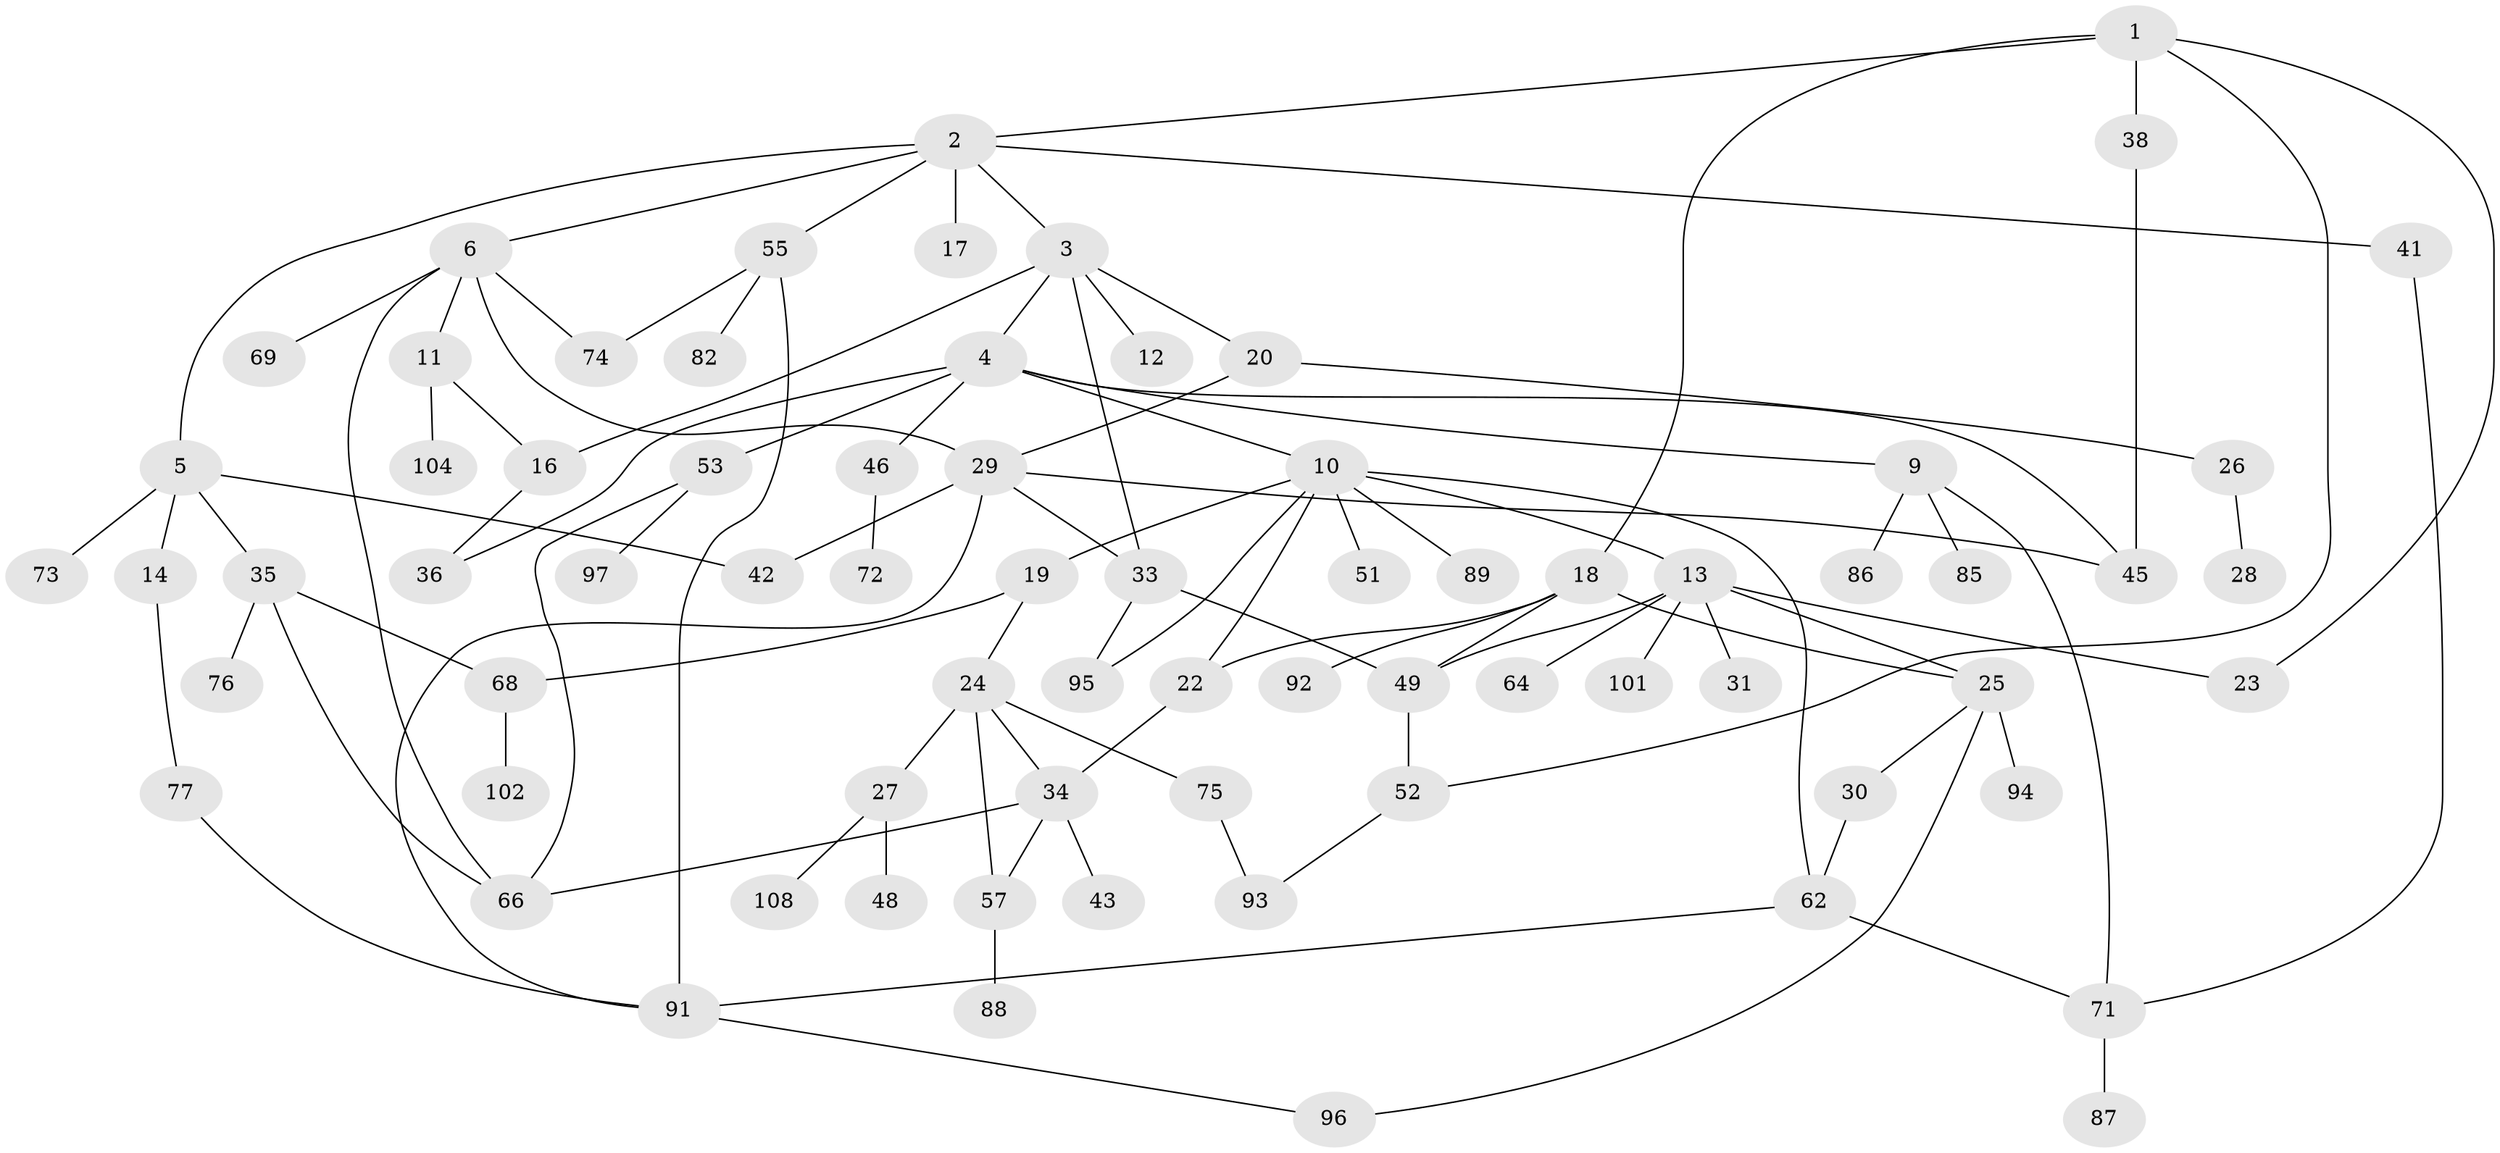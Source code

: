 // Generated by graph-tools (version 1.1) at 2025/23/03/03/25 07:23:35]
// undirected, 73 vertices, 101 edges
graph export_dot {
graph [start="1"]
  node [color=gray90,style=filled];
  1 [super="+8"];
  2 [super="+15"];
  3;
  4 [super="+7"];
  5 [super="+21"];
  6 [super="+54"];
  9 [super="+50"];
  10 [super="+39"];
  11 [super="+32"];
  12 [super="+109"];
  13 [super="+98"];
  14;
  16 [super="+99"];
  17;
  18 [super="+44"];
  19 [super="+47"];
  20 [super="+65"];
  22 [super="+61"];
  23;
  24 [super="+78"];
  25 [super="+56"];
  26;
  27 [super="+106"];
  28;
  29 [super="+90"];
  30;
  31 [super="+60"];
  33 [super="+103"];
  34 [super="+37"];
  35 [super="+40"];
  36 [super="+59"];
  38 [super="+80"];
  41 [super="+63"];
  42;
  43;
  45;
  46;
  48;
  49;
  51;
  52 [super="+58"];
  53 [super="+70"];
  55 [super="+67"];
  57;
  62 [super="+83"];
  64;
  66;
  68 [super="+100"];
  69;
  71 [super="+84"];
  72 [super="+79"];
  73;
  74 [super="+110"];
  75 [super="+81"];
  76;
  77 [super="+107"];
  82;
  85;
  86;
  87;
  88;
  89;
  91 [super="+105"];
  92;
  93;
  94;
  95;
  96;
  97;
  101;
  102;
  104;
  108;
  1 -- 2;
  1 -- 38;
  1 -- 18;
  1 -- 23;
  1 -- 52;
  2 -- 3;
  2 -- 5;
  2 -- 6;
  2 -- 17;
  2 -- 55;
  2 -- 41;
  3 -- 4;
  3 -- 12;
  3 -- 16;
  3 -- 20;
  3 -- 33;
  4 -- 9;
  4 -- 36;
  4 -- 46;
  4 -- 53;
  4 -- 10;
  4 -- 45;
  5 -- 14;
  5 -- 35;
  5 -- 42;
  5 -- 73;
  6 -- 11;
  6 -- 29;
  6 -- 69;
  6 -- 66;
  6 -- 74;
  9 -- 85;
  9 -- 86;
  9 -- 71;
  10 -- 13;
  10 -- 19;
  10 -- 89;
  10 -- 51;
  10 -- 22;
  10 -- 95;
  10 -- 62;
  11 -- 16;
  11 -- 104;
  13 -- 31;
  13 -- 64;
  13 -- 49;
  13 -- 23;
  13 -- 25;
  13 -- 101;
  14 -- 77;
  16 -- 36;
  18 -- 22;
  18 -- 25;
  18 -- 92;
  18 -- 49;
  19 -- 24;
  19 -- 68;
  20 -- 26;
  20 -- 29;
  22 -- 34;
  24 -- 27;
  24 -- 34;
  24 -- 57;
  24 -- 75;
  25 -- 30;
  25 -- 96;
  25 -- 94;
  26 -- 28;
  27 -- 48;
  27 -- 108;
  29 -- 33;
  29 -- 42;
  29 -- 91;
  29 -- 45;
  30 -- 62;
  33 -- 49;
  33 -- 95;
  34 -- 66;
  34 -- 57;
  34 -- 43;
  35 -- 66;
  35 -- 76;
  35 -- 68;
  38 -- 45;
  41 -- 71;
  46 -- 72;
  49 -- 52;
  52 -- 93;
  53 -- 66;
  53 -- 97;
  55 -- 74;
  55 -- 82;
  55 -- 91;
  57 -- 88;
  62 -- 91;
  62 -- 71;
  68 -- 102;
  71 -- 87;
  75 -- 93;
  77 -- 91;
  91 -- 96;
}

